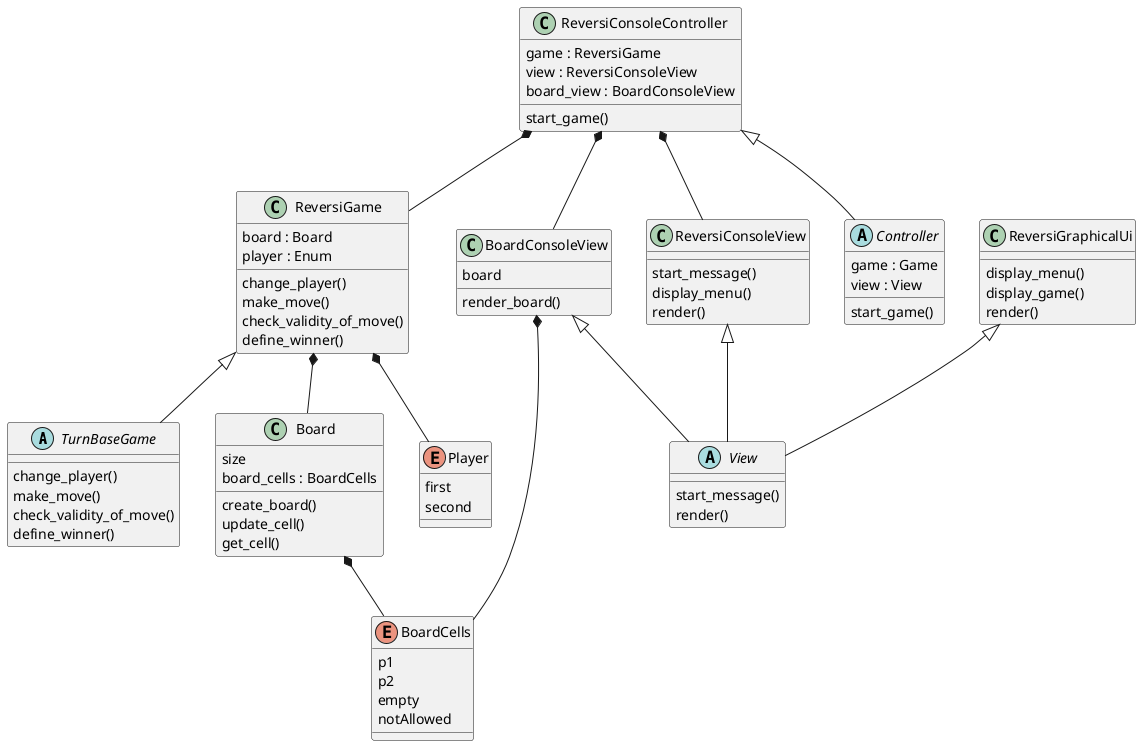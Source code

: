 @startuml Reversi

abstract class TurnBaseGame {
    change_player()
    make_move()
    check_validity_of_move()
    define_winner()
}

ReversiGame <|-- TurnBaseGame
ReversiGame *-- Board
ReversiGame *-- Player

class ReversiGame {
    board : Board
    player : Enum
    change_player()
    make_move()
    check_validity_of_move()
    define_winner()
}

class Board {
    size
    board_cells : BoardCells
    create_board()
    update_cell()
    get_cell()
}

Board *-- BoardCells

enum Player {
    first
    second
}

enum BoardCells {
    p1
    p2
    empty
    notAllowed
}

abstract class View {
    start_message()
    render()
}

class BoardConsoleView {
    board
    render_board()
}



class ReversiConsoleView {
    start_message()
    display_menu()
    render()
}

class ReversiGraphicalUi {
    display_menu()
    display_game()
    render()
}

ReversiConsoleView <|-- View
ReversiGraphicalUi <|-- View
BoardConsoleView <|-- View


abstract class Controller {
    game : Game
    view : View
    start_game()
}

class ReversiConsoleController {
    game : ReversiGame
    view : ReversiConsoleView
    board_view : BoardConsoleView
    start_game()
}

ReversiConsoleController <|-- Controller


ReversiConsoleController *-- ReversiConsoleView
ReversiConsoleController *-- BoardConsoleView
BoardConsoleView *-- BoardCells
ReversiConsoleController *-- ReversiGame


' Can you look through my diagram for project? Will it fit first part or I should think more?